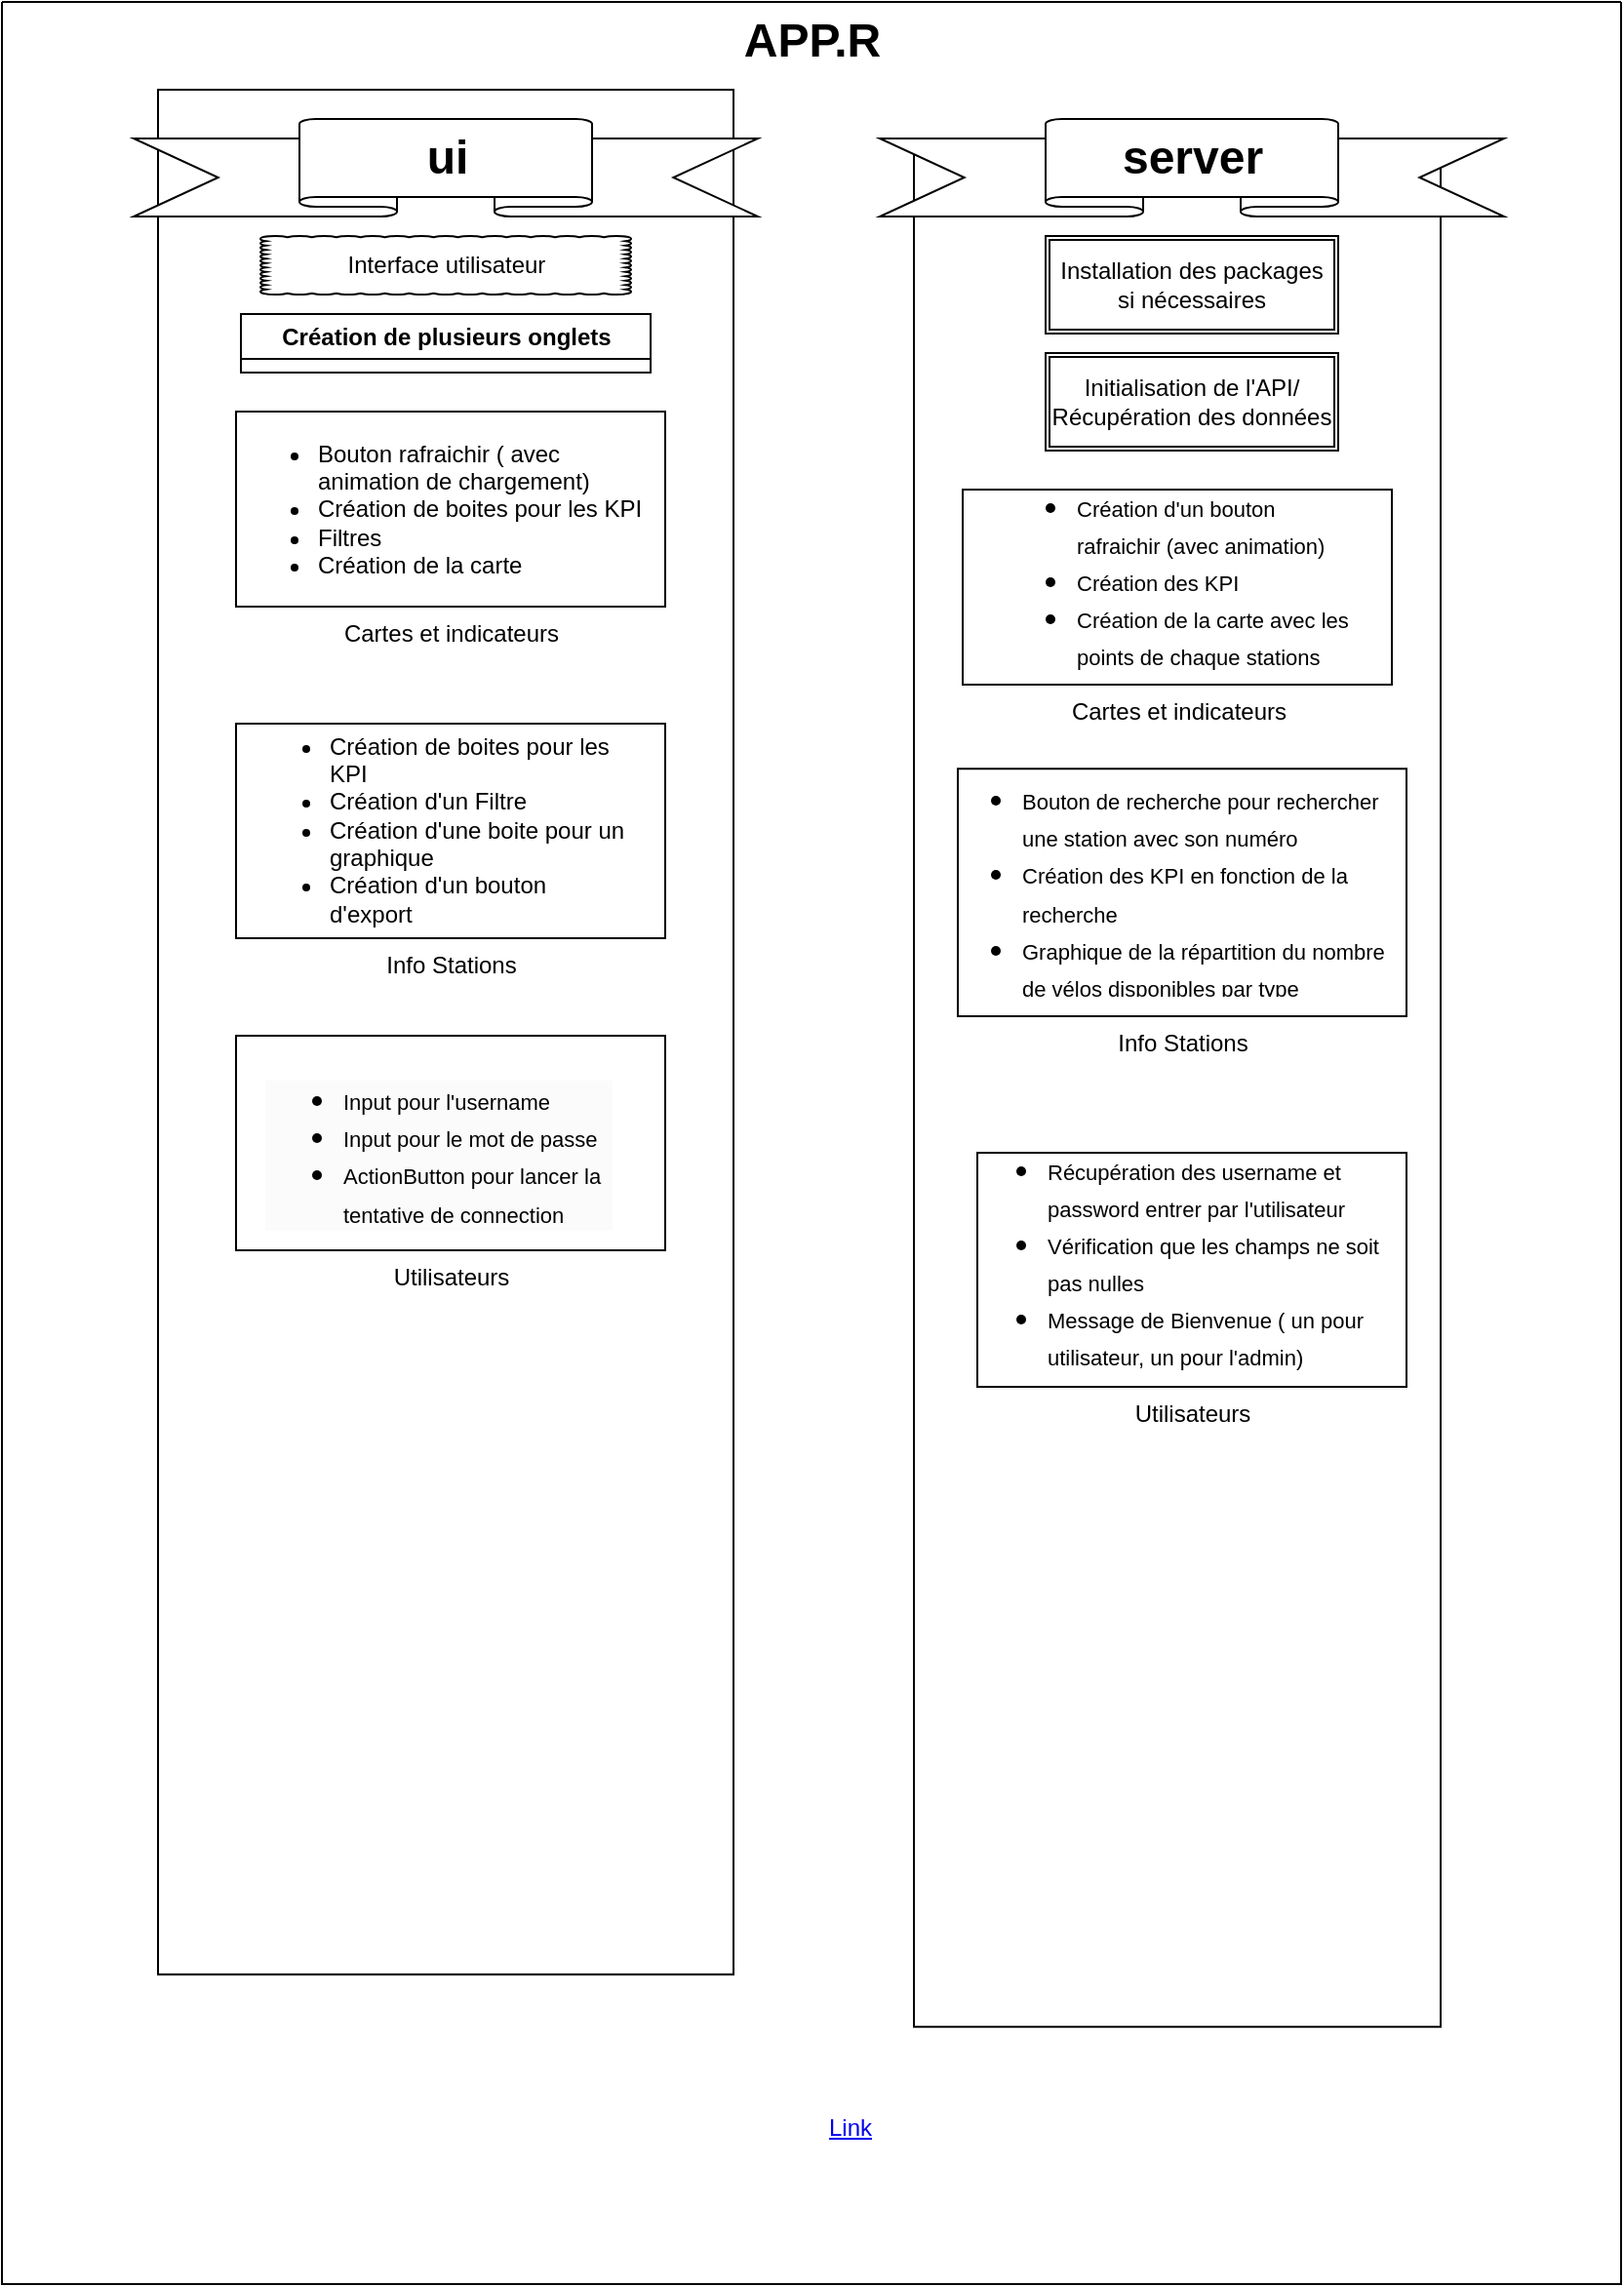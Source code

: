 <mxfile version="22.0.8" type="device">
  <diagram name="Page-1" id="ALNeSMexN4Bu5epdXdM7">
    <mxGraphModel dx="1249" dy="573" grid="1" gridSize="10" guides="1" tooltips="1" connect="1" arrows="1" fold="1" page="1" pageScale="1" pageWidth="827" pageHeight="1169" math="0" shadow="0">
      <root>
        <mxCell id="0" />
        <mxCell id="1" parent="0" />
        <mxCell id="BLKRuem-lJn8ejx4ABMN-2" value="" style="rounded=0;whiteSpace=wrap;html=1;rotation=90;" parent="1" vertex="1">
          <mxGeometry x="-255.62" y="380.63" width="966.25" height="295" as="geometry" />
        </mxCell>
        <mxCell id="BLKRuem-lJn8ejx4ABMN-5" value="" style="rounded=0;whiteSpace=wrap;html=1;rotation=90;" parent="1" vertex="1">
          <mxGeometry x="122.51" y="423.13" width="960" height="270" as="geometry" />
        </mxCell>
        <mxCell id="BLKRuem-lJn8ejx4ABMN-8" value="" style="swimlane;startSize=0;" parent="1" vertex="1">
          <mxGeometry width="830" height="1170" as="geometry" />
        </mxCell>
        <mxCell id="BLKRuem-lJn8ejx4ABMN-13" value="" style="verticalLabelPosition=bottom;verticalAlign=top;html=1;shape=mxgraph.basic.banner" parent="BLKRuem-lJn8ejx4ABMN-8" vertex="1">
          <mxGeometry x="67.51" y="60" width="320" height="50" as="geometry" />
        </mxCell>
        <mxCell id="BLKRuem-lJn8ejx4ABMN-9" value="APP.R" style="text;strokeColor=none;fillColor=none;html=1;fontSize=24;fontStyle=1;verticalAlign=middle;align=center;" parent="BLKRuem-lJn8ejx4ABMN-8" vertex="1">
          <mxGeometry x="365" width="100" height="40" as="geometry" />
        </mxCell>
        <mxCell id="BLKRuem-lJn8ejx4ABMN-7" value="ui" style="text;strokeColor=none;fillColor=none;html=1;fontSize=24;fontStyle=1;verticalAlign=middle;align=center;" parent="BLKRuem-lJn8ejx4ABMN-8" vertex="1">
          <mxGeometry x="177.51" y="60" width="100" height="40" as="geometry" />
        </mxCell>
        <UserObject label="Link" link="lien de l&#39;appli R Shiny publié" id="BLKRuem-lJn8ejx4ABMN-10">
          <mxCell style="text;html=1;strokeColor=none;fillColor=none;whiteSpace=wrap;align=center;verticalAlign=middle;fontColor=#0000EE;fontStyle=4;" parent="BLKRuem-lJn8ejx4ABMN-8" vertex="1">
            <mxGeometry x="405" y="1070" width="60" height="40" as="geometry" />
          </mxCell>
        </UserObject>
        <mxCell id="BLKRuem-lJn8ejx4ABMN-14" value="" style="verticalLabelPosition=bottom;verticalAlign=top;html=1;shape=mxgraph.basic.banner" parent="BLKRuem-lJn8ejx4ABMN-8" vertex="1">
          <mxGeometry x="450" y="60" width="320" height="50" as="geometry" />
        </mxCell>
        <mxCell id="BLKRuem-lJn8ejx4ABMN-6" value="server" style="text;strokeColor=none;fillColor=none;html=1;fontSize=24;fontStyle=1;verticalAlign=middle;align=center;" parent="BLKRuem-lJn8ejx4ABMN-8" vertex="1">
          <mxGeometry x="560" y="60" width="100" height="40" as="geometry" />
        </mxCell>
        <mxCell id="BLKRuem-lJn8ejx4ABMN-21" value="Création de plusieurs onglets" style="swimlane;whiteSpace=wrap;html=1;" parent="BLKRuem-lJn8ejx4ABMN-8" vertex="1" collapsed="1">
          <mxGeometry x="122.51" y="160" width="210" height="30" as="geometry">
            <mxRectangle x="127.51" y="160" width="200" height="100" as="alternateBounds" />
          </mxGeometry>
        </mxCell>
        <mxCell id="BLKRuem-lJn8ejx4ABMN-23" value="&lt;p style=&quot;line-height: 150%;&quot;&gt;&lt;/p&gt;&lt;ol style=&quot;line-height: 120%;&quot;&gt;&lt;li&gt;&quot;Carte et indicateurs&quot;&lt;/li&gt;&lt;li&gt;&quot;Info station&quot;&lt;br&gt;&lt;/li&gt;&lt;li&gt;&quot;Utilisateurs&quot;&lt;/li&gt;&lt;/ol&gt;&lt;p&gt;&lt;/p&gt;" style="text;strokeColor=none;fillColor=none;html=1;whiteSpace=wrap;verticalAlign=middle;overflow=hidden;align=center;" parent="BLKRuem-lJn8ejx4ABMN-21" vertex="1">
          <mxGeometry x="25" y="20" width="150" height="80" as="geometry" />
        </mxCell>
        <mxCell id="BLKRuem-lJn8ejx4ABMN-38" value="Initialisation de l&#39;API/ Récupération des données" style="shape=ext;double=1;rounded=0;whiteSpace=wrap;html=1;" parent="BLKRuem-lJn8ejx4ABMN-8" vertex="1">
          <mxGeometry x="535" y="180" width="150" height="50" as="geometry" />
        </mxCell>
        <mxCell id="BLKRuem-lJn8ejx4ABMN-15" value="Interface utilisateur" style="whiteSpace=wrap;html=1;shape=mxgraph.basic.cloud_rect" parent="1" vertex="1">
          <mxGeometry x="132.51" y="120" width="190" height="30" as="geometry" />
        </mxCell>
        <mxCell id="BLKRuem-lJn8ejx4ABMN-29" value="Cartes et indicateurs" style="verticalLabelPosition=bottom;verticalAlign=top;html=1;shape=mxgraph.basic.rect;fillColor2=none;strokeWidth=1;size=20;indent=5;" parent="1" vertex="1">
          <mxGeometry x="120" y="210" width="220" height="100" as="geometry" />
        </mxCell>
        <mxCell id="BLKRuem-lJn8ejx4ABMN-30" value="&lt;ul&gt;&lt;li&gt;Bouton rafraichir ( avec animation de chargement)&lt;/li&gt;&lt;li&gt;Création de boites pour les KPI&lt;/li&gt;&lt;li&gt;Filtres&lt;/li&gt;&lt;li&gt;Création de la carte&amp;nbsp;&lt;/li&gt;&lt;/ul&gt;" style="text;strokeColor=none;fillColor=none;html=1;whiteSpace=wrap;verticalAlign=middle;overflow=hidden;" parent="1" vertex="1">
          <mxGeometry x="120" y="205" width="210" height="110" as="geometry" />
        </mxCell>
        <mxCell id="BLKRuem-lJn8ejx4ABMN-31" value="Info Stations" style="verticalLabelPosition=bottom;verticalAlign=top;html=1;shape=mxgraph.basic.rect;fillColor2=none;strokeWidth=1;size=20;indent=5;" parent="1" vertex="1">
          <mxGeometry x="120" y="370" width="220" height="110" as="geometry" />
        </mxCell>
        <mxCell id="BLKRuem-lJn8ejx4ABMN-32" value="&lt;ul&gt;&lt;li style=&quot;border-color: var(--border-color);&quot;&gt;Création de boites pour les KPI&lt;/li&gt;&lt;li style=&quot;border-color: var(--border-color);&quot;&gt;Création d&#39;un Filtre&amp;nbsp;&lt;/li&gt;&lt;li style=&quot;border-color: var(--border-color);&quot;&gt;Création d&#39;une boite pour un graphique&lt;/li&gt;&lt;li style=&quot;border-color: var(--border-color);&quot;&gt;Création d&#39;un bouton d&#39;export&lt;/li&gt;&lt;/ul&gt;" style="text;strokeColor=none;fillColor=none;html=1;whiteSpace=wrap;verticalAlign=middle;overflow=hidden;" parent="1" vertex="1">
          <mxGeometry x="126.24" y="360" width="197.51" height="120" as="geometry" />
        </mxCell>
        <mxCell id="BLKRuem-lJn8ejx4ABMN-33" value="Utilisateurs" style="verticalLabelPosition=bottom;verticalAlign=top;html=1;shape=mxgraph.basic.rect;fillColor2=none;strokeWidth=1;size=20;indent=5;" parent="1" vertex="1">
          <mxGeometry x="120" y="530" width="220" height="110" as="geometry" />
        </mxCell>
        <mxCell id="BLKRuem-lJn8ejx4ABMN-35" value="Cartes et indicateurs" style="verticalLabelPosition=bottom;verticalAlign=top;html=1;shape=mxgraph.basic.rect;fillColor2=none;strokeWidth=1;size=20;indent=5;" parent="1" vertex="1">
          <mxGeometry x="492.51" y="250" width="220" height="100" as="geometry" />
        </mxCell>
        <mxCell id="BLKRuem-lJn8ejx4ABMN-36" value="Info Stations" style="verticalLabelPosition=bottom;verticalAlign=top;html=1;shape=mxgraph.basic.rect;fillColor2=none;strokeWidth=1;size=20;indent=5;" parent="1" vertex="1">
          <mxGeometry x="490" y="393.13" width="230" height="126.87" as="geometry" />
        </mxCell>
        <mxCell id="BLKRuem-lJn8ejx4ABMN-37" value="Utilisateurs" style="verticalLabelPosition=bottom;verticalAlign=top;html=1;shape=mxgraph.basic.rect;fillColor2=none;strokeWidth=1;size=20;indent=5;" parent="1" vertex="1">
          <mxGeometry x="500" y="590" width="220" height="120" as="geometry" />
        </mxCell>
        <mxCell id="cKpUTV3ygS4G4OkYMYeW-1" value="Installation des packages si nécessaires" style="shape=ext;double=1;rounded=0;whiteSpace=wrap;html=1;" parent="1" vertex="1">
          <mxGeometry x="535" y="120" width="150" height="50" as="geometry" />
        </mxCell>
        <mxCell id="cKpUTV3ygS4G4OkYMYeW-2" value="&lt;ul&gt;&lt;li&gt;&lt;font style=&quot;font-size: 11px;&quot;&gt;Création d&#39;un bouton rafraichir (avec animation)&lt;/font&gt;&lt;/li&gt;&lt;li&gt;&lt;font style=&quot;font-size: 11px;&quot;&gt;Création des KPI&lt;/font&gt;&lt;/li&gt;&lt;li&gt;&lt;font style=&quot;font-size: 11px;&quot;&gt;Création de la carte avec les points de chaque stations&lt;/font&gt;&lt;/li&gt;&lt;/ul&gt;" style="text;strokeColor=none;fillColor=none;html=1;whiteSpace=wrap;verticalAlign=middle;overflow=hidden;fontSize=16;" parent="1" vertex="1">
          <mxGeometry x="508.75" y="230" width="187.51" height="120" as="geometry" />
        </mxCell>
        <mxCell id="cKpUTV3ygS4G4OkYMYeW-4" value="&lt;ul&gt;&lt;li&gt;&lt;span style=&quot;font-size: 11px;&quot;&gt;Bouton de recherche pour rechercher une station avec son numéro&lt;/span&gt;&lt;/li&gt;&lt;li&gt;&lt;span style=&quot;font-size: 11px;&quot;&gt;Création des KPI en fonction de la recherche&lt;/span&gt;&lt;/li&gt;&lt;li&gt;&lt;span style=&quot;font-size: 11px;&quot;&gt;Graphique de la répartition du nombre de vélos disponibles par type&lt;/span&gt;&lt;/li&gt;&lt;/ul&gt;" style="text;strokeColor=none;fillColor=none;html=1;whiteSpace=wrap;verticalAlign=middle;overflow=hidden;fontSize=16;" parent="1" vertex="1">
          <mxGeometry x="480.63" y="380.63" width="230" height="131.26" as="geometry" />
        </mxCell>
        <mxCell id="KdQgPiUsTE1zo2qpzKcE-3" value="&lt;ul style=&quot;border-color: var(--border-color); color: rgb(0, 0, 0); font-family: Helvetica; font-size: 16px; font-style: normal; font-variant-ligatures: normal; font-variant-caps: normal; font-weight: 400; letter-spacing: normal; orphans: 2; text-align: left; text-indent: 0px; text-transform: none; widows: 2; word-spacing: 0px; -webkit-text-stroke-width: 0px; background-color: rgb(251, 251, 251); text-decoration-thickness: initial; text-decoration-style: initial; text-decoration-color: initial;&quot;&gt;&lt;li style=&quot;border-color: var(--border-color);&quot;&gt;&lt;span style=&quot;border-color: var(--border-color); font-size: 11px;&quot;&gt;Input pour l&#39;username&lt;/span&gt;&lt;/li&gt;&lt;li style=&quot;border-color: var(--border-color);&quot;&gt;&lt;span style=&quot;border-color: var(--border-color); font-size: 11px;&quot;&gt;Input pour le mot de passe&lt;/span&gt;&lt;/li&gt;&lt;li style=&quot;border-color: var(--border-color);&quot;&gt;&lt;span style=&quot;border-color: var(--border-color); font-size: 11px;&quot;&gt;ActionButton pour lancer la tentative de connection&lt;/span&gt;&lt;/li&gt;&lt;/ul&gt;" style="text;whiteSpace=wrap;html=1;" vertex="1" parent="1">
          <mxGeometry x="132.51" y="530" width="180" height="70" as="geometry" />
        </mxCell>
        <mxCell id="KdQgPiUsTE1zo2qpzKcE-4" value="&lt;ul&gt;&lt;li&gt;&lt;span style=&quot;font-size: 11px;&quot;&gt;Récupération&amp;nbsp;des username et password entrer par l&#39;utilisateur&lt;/span&gt;&lt;/li&gt;&lt;li&gt;&lt;span style=&quot;font-size: 11px;&quot;&gt;Vérification que les champs ne soit pas nulles&lt;/span&gt;&lt;/li&gt;&lt;li&gt;&lt;span style=&quot;font-size: 11px;&quot;&gt;Message de Bienvenue ( un pour utilisateur, un pour l&#39;admin)&lt;/span&gt;&lt;/li&gt;&lt;/ul&gt;" style="text;strokeColor=none;fillColor=none;html=1;whiteSpace=wrap;verticalAlign=middle;overflow=hidden;fontSize=16;" vertex="1" parent="1">
          <mxGeometry x="494.06" y="570" width="231.87" height="140" as="geometry" />
        </mxCell>
      </root>
    </mxGraphModel>
  </diagram>
</mxfile>
